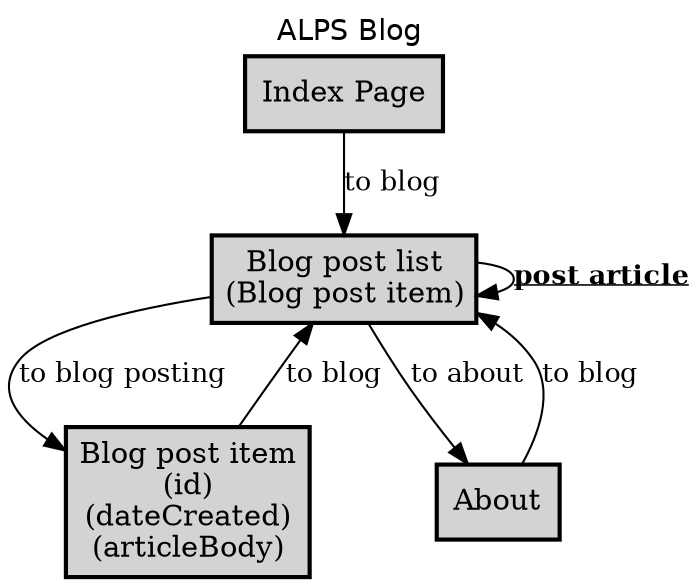 digraph application_state_diagram {
  graph [
    labelloc="t";
    fontname="Helvetica"
    label="ALPS Blog";
    URL="index.html" target="_parent"
  ];
  node [shape = box, style = "bold,filled" fillcolor="lightgray"];

    Blog [margin=0.02, label=<<table cellspacing="0" cellpadding="5" border="0"><tr><td>Blog post list<br />(Blog post item)<br /></td></tr></table>>,shape=box URL="docs/semantic.Blog.html" target="_parent"]
    BlogPosting [margin=0.02, label=<<table cellspacing="0" cellpadding="5" border="0"><tr><td>Blog post item<br />(id)<br />(dateCreated)<br />(articleBody)<br /></td></tr></table>>,shape=box URL="docs/semantic.BlogPosting.html" target="_parent"]

    About -> Blog [label = <to blog> URL="docs/safe.goBlog.html" target="_parent" fontsize=13];
    Blog -> About [label = <to about> URL="docs/safe.goAbout.html" target="_parent" fontsize=13];
    Blog -> Blog [label = <<b><u>post article</u></b>> URL="docs/unsafe.doPost.html" target="_parent" fontsize=13];
    Blog -> BlogPosting [label = <to blog posting> URL="docs/safe.goBlogPosting.html" target="_parent" fontsize=13];
    BlogPosting -> Blog [label = <to blog> URL="docs/safe.goBlog.html" target="_parent" fontsize=13];
    Index -> Blog [label = <to blog> URL="docs/safe.goBlog.html" target="_parent" fontsize=13];

    About [label = <About> URL="docs/semantic.About.html" target="_parent"]
    Index [label = <Index Page> URL="docs/semantic.Index.html" target="_parent"]

}